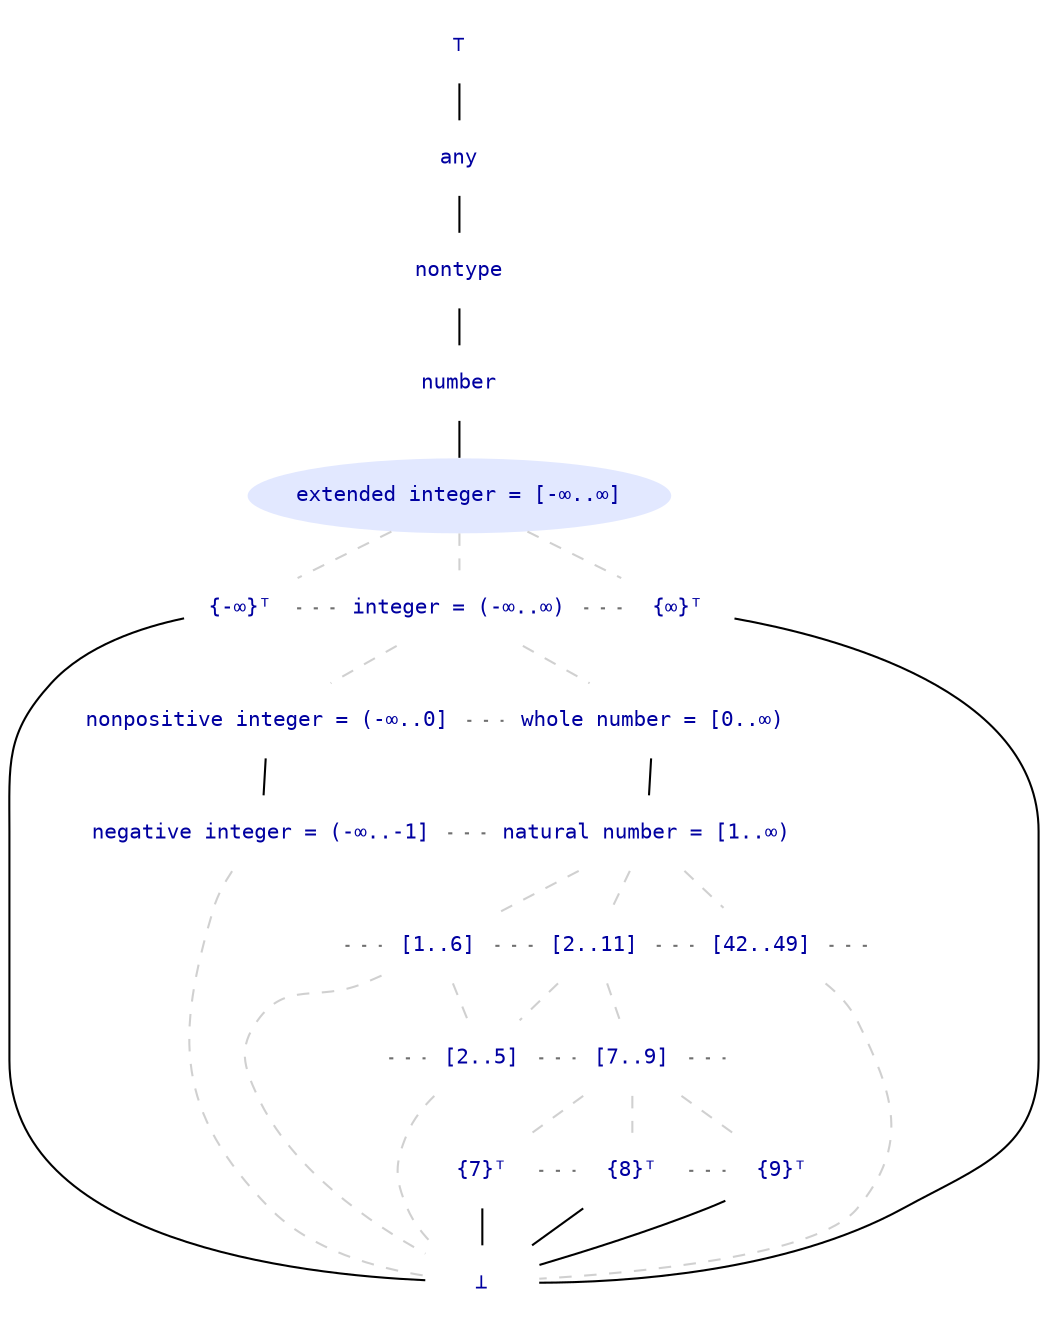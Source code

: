 strict graph "Type lattice: focus on extended integer."
{
	ranksep="0.25";
	node
	[
		shape="plaintext",
		fontname="Consolas",
		fontsize="10",
		fontcolor="#0000A0",
		target="_top"
	];

	/* Labels for the nodes. */
        ⊤ [href="/about-avail/documentation/type-system/types-top.html"];
        any [href="/about-avail/documentation/type-system/types-any.html"];
        nontype [href="/about-avail/documentation/type-system/types-nontype.html"];
	number [href="/about-avail/documentation/type-system/types-number.html"];
	"extended integer"
	[
		label="extended integer = [-∞..∞]",
		href="/about-avail/documentation/type-system/types-extended-integer.html",
		shape="ellipse",
		style="filled",
		fillcolor="#E2E8FF",
		peripheries="0"
	];
	"-∞ type" [label="{-∞}ᵀ"];
	integer [label="integer = (-∞..∞)"];
	"∞ type" [label="{∞}ᵀ"];
	"nonpositive integer"
	[
		label="nonpositive integer = (-∞..0]",
		href="/about-avail/documentation/type-system/types-extended-integer#types-nonpositive-integer.html"
	];
	"negative integer"
	[
		label="negative integer = (-∞..-1]",
		href="/about-avail/documentation/type-system/types-extended-integer#types-negative-integer.html"
	];
	"whole number"
	[
		label="whole number = [0..∞)",
		href="/about-avail/documentation/type-system/types-extended-integer#types-whole-number.html"
	];
	"natural number"
	[
		label="natural number = [1..∞)",
		href="/about-avail/documentation/type-system/types-extended-integer#types-natural-number.html"
	];
	"…[1..6]" [label=""];
	"[42..49]…" [label=""];
	"…[2..5]" [label=""];
	"[7..9]…" [label=""];
	⊥ [href="/about-avail/documentation/type-system/types-bottom.html"];

	/* Connectivity. */
	⊤ -- any -- nontype -- number -- "extended integer";
	"extended integer" -- {rank="same"; "-∞ type" integer "∞ type"}
		[color="#d0d0d0", style="dashed"];
	"-∞ type" -- integer -- "∞ type" [color="#707070", style="dotted"];
	integer -- {rank="same"; "nonpositive integer" "whole number"}
		[color="#d0d0d0", style="dashed"];
	"nonpositive integer" -- "whole number" [color="#707070", style="dotted"];
	"nonpositive integer" -- "negative integer";
	"whole number" -- "natural number";
	{rank="same"; "negative integer" "natural number"};
	"negative integer" -- "natural number" [color="#707070", style="dotted"];
	"natural number" -- {"[1..6]" "[2..11]" "[42..49]"}
		[color="#d0d0d0", style="dashed"];
	{rank="same"; "…[1..6]" "[1..6]" "[2..11]" "[42..49]" "[42..49]…"};
	"…[1..6]" -- "[1..6]" -- "[2..11]" -- "[42..49]" -- "[42..49]…"
		[color="#707070", style="dotted"];
	"[1..6]" -- "[2..5]" [color="#d0d0d0", style="dashed"];
	"[2..11]" -- {"[2..5]" "[7..9]"} [color="#d0d0d0", style="dashed"];
	{rank="same"; "…[2..5]" "[2..5]" "[7..9]" "[7..9]…"};
	"…[2..5]" -- "[2..5]" -- "[7..9]" -- "[7..9]…"
		[color="#707070", style="dotted"];
	"[7..9]" -- {rank="same"; "{7}ᵀ" "{8}ᵀ" "{9}ᵀ"}
		[color="#d0d0d0", style="dashed"];
	"{7}ᵀ" -- "{8}ᵀ" -- "{9}ᵀ" [color="#707070", style="dotted"];
	{"negative integer" "[1..6]" "[2..5]" "[42..49]"} -- ⊥
		[color="#d0d0d0", style="dashed"];
	{"-∞ type" "{7}ᵀ" "{8}ᵀ" "{9}ᵀ" "∞ type"} -- ⊥;
}
